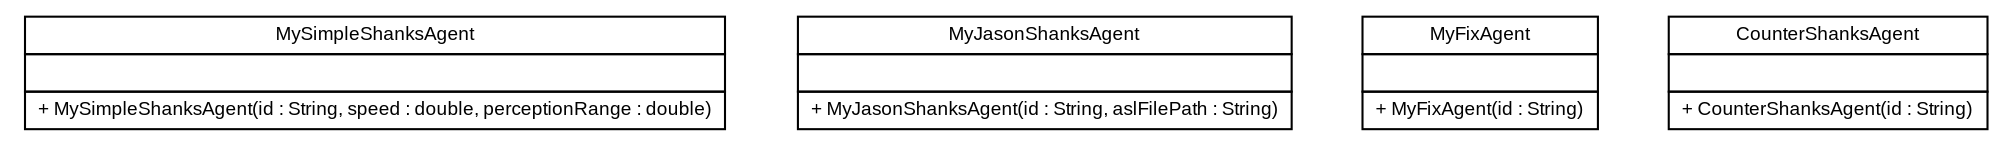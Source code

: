 #!/usr/local/bin/dot
#
# Class diagram 
# Generated by UMLGraph version 5.1 (http://www.umlgraph.org/)
#

digraph G {
	edge [fontname="arial",fontsize=10,labelfontname="arial",labelfontsize=10];
	node [fontname="arial",fontsize=10,shape=plaintext];
	nodesep=0.25;
	ranksep=0.5;
	// es.upm.dit.gsi.shanks.agent.test.MySimpleShanksAgent
	c387 [label=<<table title="es.upm.dit.gsi.shanks.agent.test.MySimpleShanksAgent" border="0" cellborder="1" cellspacing="0" cellpadding="2" port="p" href="./MySimpleShanksAgent.html">
		<tr><td><table border="0" cellspacing="0" cellpadding="1">
<tr><td align="center" balign="center"> MySimpleShanksAgent </td></tr>
		</table></td></tr>
		<tr><td><table border="0" cellspacing="0" cellpadding="1">
<tr><td align="left" balign="left">  </td></tr>
		</table></td></tr>
		<tr><td><table border="0" cellspacing="0" cellpadding="1">
<tr><td align="left" balign="left"> + MySimpleShanksAgent(id : String, speed : double, perceptionRange : double) </td></tr>
		</table></td></tr>
		</table>>, fontname="arial", fontcolor="black", fontsize=9.0];
	// es.upm.dit.gsi.shanks.agent.test.MyJasonShanksAgent
	c388 [label=<<table title="es.upm.dit.gsi.shanks.agent.test.MyJasonShanksAgent" border="0" cellborder="1" cellspacing="0" cellpadding="2" port="p" href="./MyJasonShanksAgent.html">
		<tr><td><table border="0" cellspacing="0" cellpadding="1">
<tr><td align="center" balign="center"> MyJasonShanksAgent </td></tr>
		</table></td></tr>
		<tr><td><table border="0" cellspacing="0" cellpadding="1">
<tr><td align="left" balign="left">  </td></tr>
		</table></td></tr>
		<tr><td><table border="0" cellspacing="0" cellpadding="1">
<tr><td align="left" balign="left"> + MyJasonShanksAgent(id : String, aslFilePath : String) </td></tr>
		</table></td></tr>
		</table>>, fontname="arial", fontcolor="black", fontsize=9.0];
	// es.upm.dit.gsi.shanks.agent.test.MyFixAgent
	c389 [label=<<table title="es.upm.dit.gsi.shanks.agent.test.MyFixAgent" border="0" cellborder="1" cellspacing="0" cellpadding="2" port="p" href="./MyFixAgent.html">
		<tr><td><table border="0" cellspacing="0" cellpadding="1">
<tr><td align="center" balign="center"> MyFixAgent </td></tr>
		</table></td></tr>
		<tr><td><table border="0" cellspacing="0" cellpadding="1">
<tr><td align="left" balign="left">  </td></tr>
		</table></td></tr>
		<tr><td><table border="0" cellspacing="0" cellpadding="1">
<tr><td align="left" balign="left"> + MyFixAgent(id : String) </td></tr>
		</table></td></tr>
		</table>>, fontname="arial", fontcolor="black", fontsize=9.0];
	// es.upm.dit.gsi.shanks.agent.test.CounterShanksAgent
	c390 [label=<<table title="es.upm.dit.gsi.shanks.agent.test.CounterShanksAgent" border="0" cellborder="1" cellspacing="0" cellpadding="2" port="p" href="./CounterShanksAgent.html">
		<tr><td><table border="0" cellspacing="0" cellpadding="1">
<tr><td align="center" balign="center"> CounterShanksAgent </td></tr>
		</table></td></tr>
		<tr><td><table border="0" cellspacing="0" cellpadding="1">
<tr><td align="left" balign="left">  </td></tr>
		</table></td></tr>
		<tr><td><table border="0" cellspacing="0" cellpadding="1">
<tr><td align="left" balign="left"> + CounterShanksAgent(id : String) </td></tr>
		</table></td></tr>
		</table>>, fontname="arial", fontcolor="black", fontsize=9.0];
}

